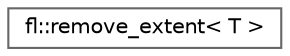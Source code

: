 digraph "Graphical Class Hierarchy"
{
 // INTERACTIVE_SVG=YES
 // LATEX_PDF_SIZE
  bgcolor="transparent";
  edge [fontname=Helvetica,fontsize=10,labelfontname=Helvetica,labelfontsize=10];
  node [fontname=Helvetica,fontsize=10,shape=box,height=0.2,width=0.4];
  rankdir="LR";
  Node0 [id="Node000000",label="fl::remove_extent\< T \>",height=0.2,width=0.4,color="grey40", fillcolor="white", style="filled",URL="$d4/d36/namespacefl.html#df/db0/structfl_1_1remove__extent",tooltip=" "];
}
